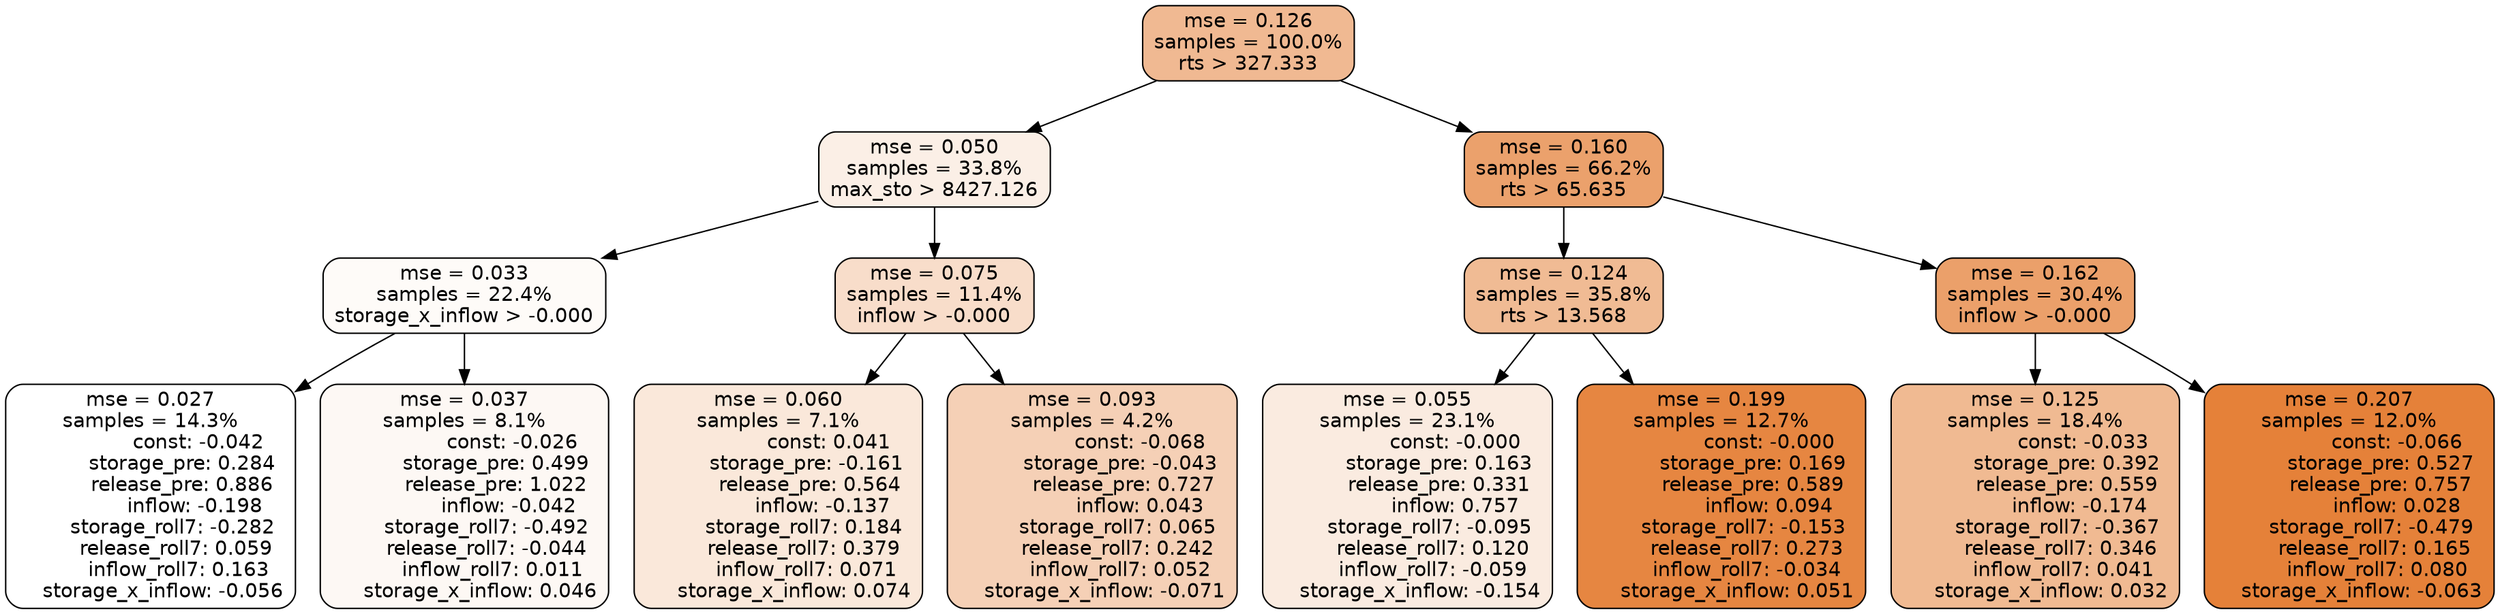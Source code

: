 digraph tree {
node [shape=rectangle, style="filled, rounded", color="black", fontname=helvetica] ;
edge [fontname=helvetica] ;
	"0" [label="mse = 0.126
samples = 100.0%
rts > 327.333", fillcolor="#f0b992"]
	"8" [label="mse = 0.050
samples = 33.8%
max_sto > 8427.126", fillcolor="#fbefe6"]
	"1" [label="mse = 0.160
samples = 66.2%
rts > 65.635", fillcolor="#eba16c"]
	"9" [label="mse = 0.033
samples = 22.4%
storage_x_inflow > -0.000", fillcolor="#fefbf8"]
	"12" [label="mse = 0.075
samples = 11.4%
inflow > -0.000", fillcolor="#f8ddca"]
	"2" [label="mse = 0.124
samples = 35.8%
rts > 13.568", fillcolor="#f0bb94"]
	"5" [label="mse = 0.162
samples = 30.4%
inflow > -0.000", fillcolor="#eba06a"]
	"10" [label="mse = 0.027
samples = 14.3%
               const: -0.042
          storage_pre: 0.284
          release_pre: 0.886
              inflow: -0.198
       storage_roll7: -0.282
        release_roll7: 0.059
         inflow_roll7: 0.163
    storage_x_inflow: -0.056", fillcolor="#ffffff"]
	"11" [label="mse = 0.037
samples = 8.1%
               const: -0.026
          storage_pre: 0.499
          release_pre: 1.022
              inflow: -0.042
       storage_roll7: -0.492
       release_roll7: -0.044
         inflow_roll7: 0.011
     storage_x_inflow: 0.046", fillcolor="#fdf8f4"]
	"13" [label="mse = 0.060
samples = 7.1%
                const: 0.041
         storage_pre: -0.161
          release_pre: 0.564
              inflow: -0.137
        storage_roll7: 0.184
        release_roll7: 0.379
         inflow_roll7: 0.071
     storage_x_inflow: 0.074", fillcolor="#fae8da"]
	"14" [label="mse = 0.093
samples = 4.2%
               const: -0.068
         storage_pre: -0.043
          release_pre: 0.727
               inflow: 0.043
        storage_roll7: 0.065
        release_roll7: 0.242
         inflow_roll7: 0.052
    storage_x_inflow: -0.071", fillcolor="#f5d0b6"]
	"3" [label="mse = 0.055
samples = 23.1%
               const: -0.000
          storage_pre: 0.163
          release_pre: 0.331
               inflow: 0.757
       storage_roll7: -0.095
        release_roll7: 0.120
        inflow_roll7: -0.059
    storage_x_inflow: -0.154", fillcolor="#faebe0"]
	"4" [label="mse = 0.199
samples = 12.7%
               const: -0.000
          storage_pre: 0.169
          release_pre: 0.589
               inflow: 0.094
       storage_roll7: -0.153
        release_roll7: 0.273
        inflow_roll7: -0.034
     storage_x_inflow: 0.051", fillcolor="#e68641"]
	"6" [label="mse = 0.125
samples = 18.4%
               const: -0.033
          storage_pre: 0.392
          release_pre: 0.559
              inflow: -0.174
       storage_roll7: -0.367
        release_roll7: 0.346
         inflow_roll7: 0.041
     storage_x_inflow: 0.032", fillcolor="#f0ba92"]
	"7" [label="mse = 0.207
samples = 12.0%
               const: -0.066
          storage_pre: 0.527
          release_pre: 0.757
               inflow: 0.028
       storage_roll7: -0.479
        release_roll7: 0.165
         inflow_roll7: 0.080
    storage_x_inflow: -0.063", fillcolor="#e58139"]

	"0" -> "1"
	"0" -> "8"
	"8" -> "9"
	"8" -> "12"
	"1" -> "2"
	"1" -> "5"
	"9" -> "10"
	"9" -> "11"
	"12" -> "13"
	"12" -> "14"
	"2" -> "3"
	"2" -> "4"
	"5" -> "6"
	"5" -> "7"
}